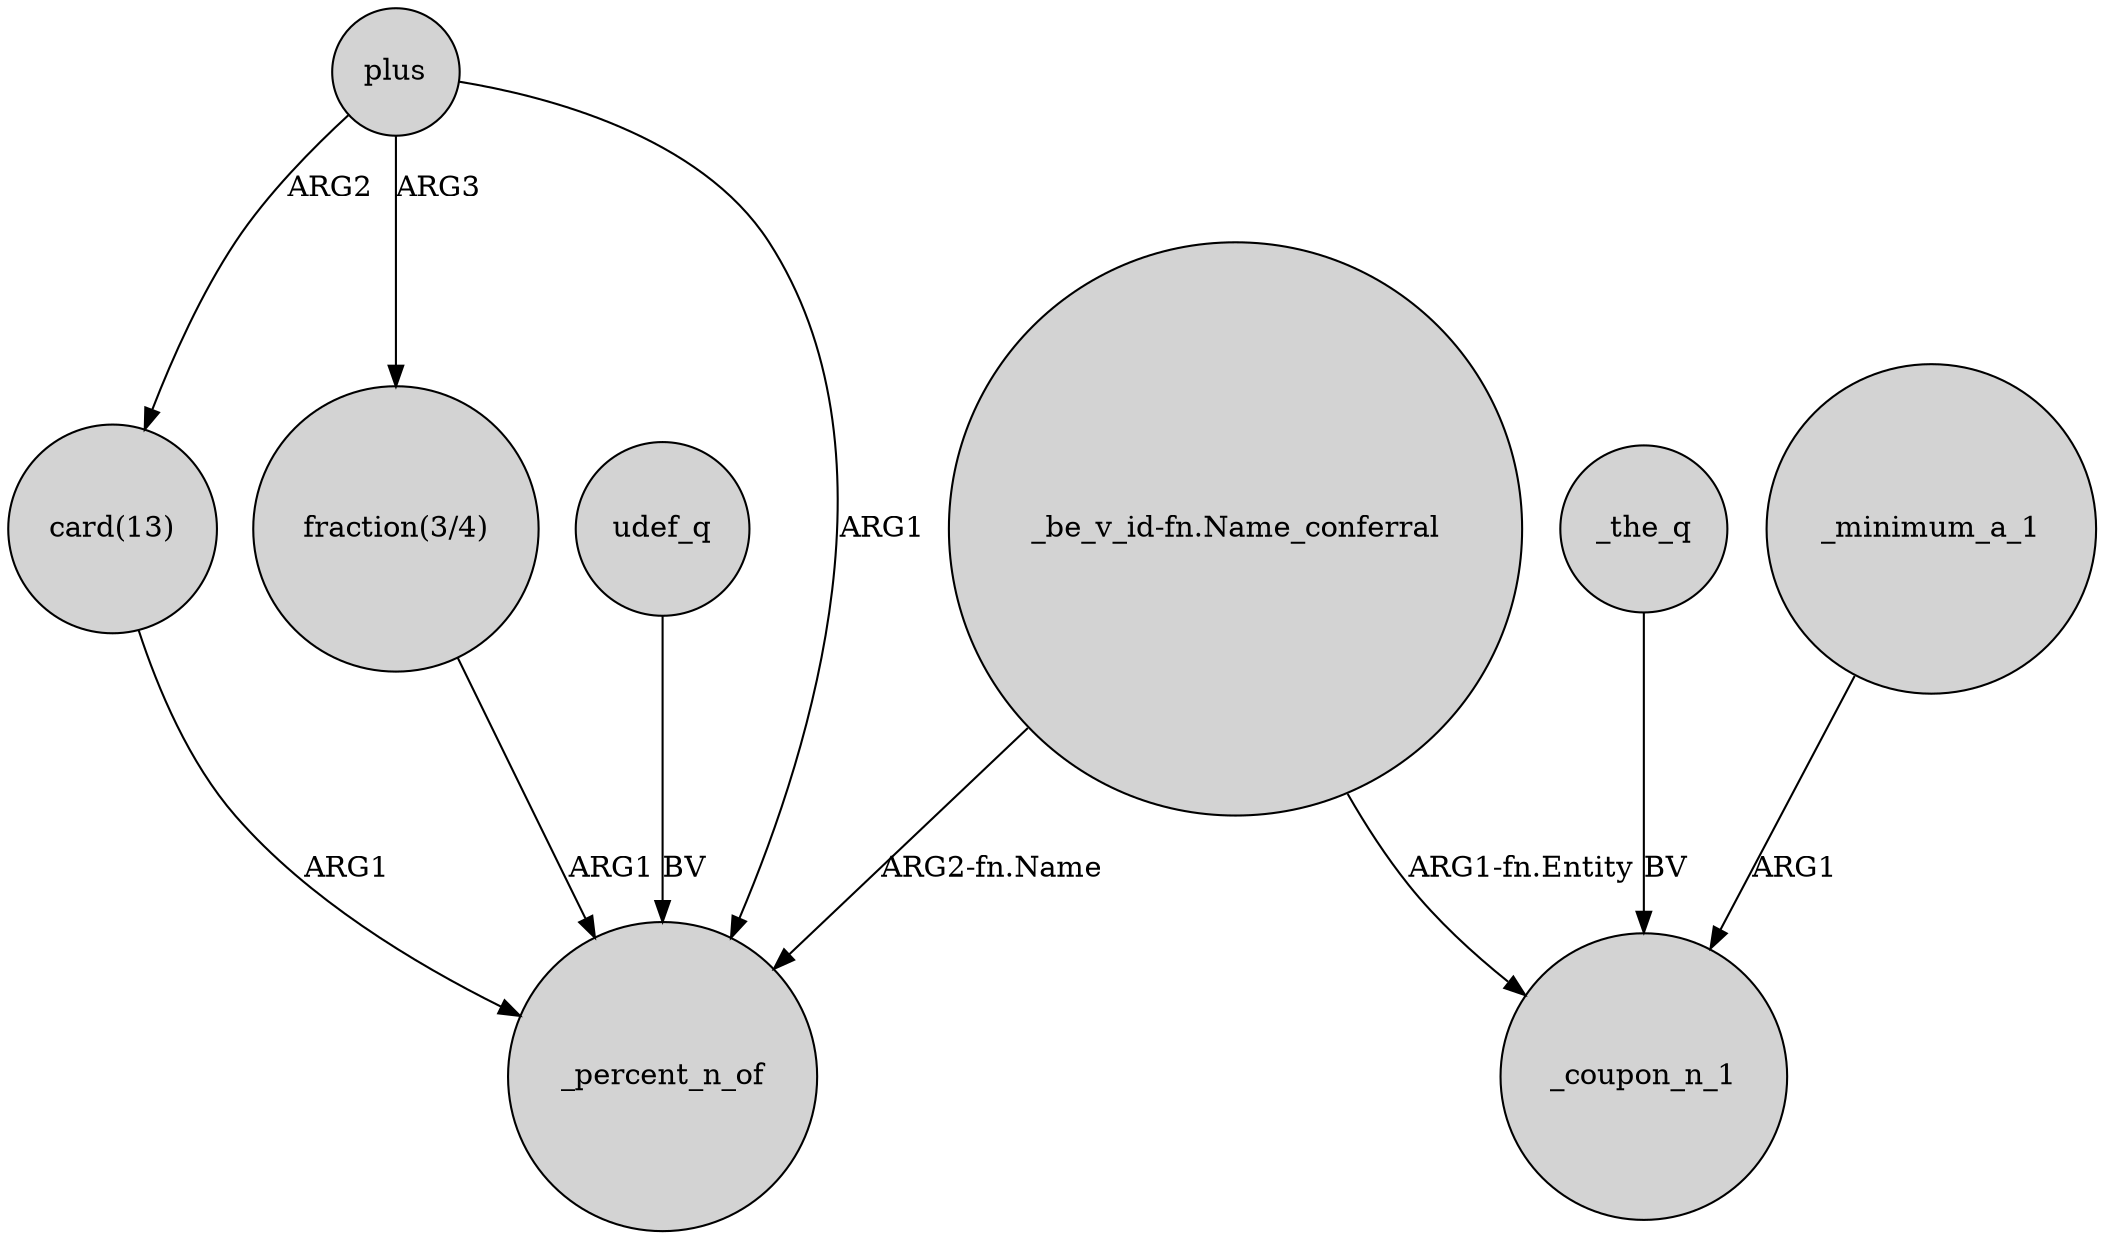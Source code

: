 digraph {
	node [shape=circle style=filled]
	"_be_v_id-fn.Name_conferral" -> _percent_n_of [label="ARG2-fn.Name"]
	"card(13)" -> _percent_n_of [label=ARG1]
	udef_q -> _percent_n_of [label=BV]
	"fraction(3/4)" -> _percent_n_of [label=ARG1]
	_minimum_a_1 -> _coupon_n_1 [label=ARG1]
	plus -> "fraction(3/4)" [label=ARG3]
	_the_q -> _coupon_n_1 [label=BV]
	plus -> _percent_n_of [label=ARG1]
	plus -> "card(13)" [label=ARG2]
	"_be_v_id-fn.Name_conferral" -> _coupon_n_1 [label="ARG1-fn.Entity"]
}
